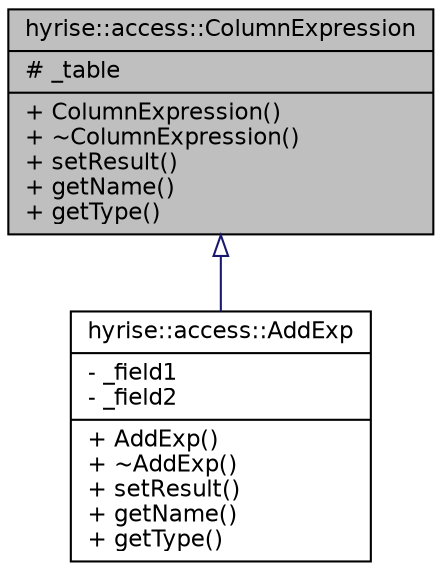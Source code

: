 digraph "hyrise::access::ColumnExpression"
{
  edge [fontname="Helvetica",fontsize="11",labelfontname="Helvetica",labelfontsize="11"];
  node [fontname="Helvetica",fontsize="11",shape=record];
  Node1 [label="{hyrise::access::ColumnExpression\n|# _table\l|+ ColumnExpression()\l+ ~ColumnExpression()\l+ setResult()\l+ getName()\l+ getType()\l}",height=0.2,width=0.4,color="black", fillcolor="grey75", style="filled" fontcolor="black"];
  Node1 -> Node2 [dir="back",color="midnightblue",fontsize="11",style="solid",arrowtail="onormal",fontname="Helvetica"];
  Node2 [label="{hyrise::access::AddExp\n|- _field1\l- _field2\l|+ AddExp()\l+ ~AddExp()\l+ setResult()\l+ getName()\l+ getType()\l}",height=0.2,width=0.4,color="black", fillcolor="white", style="filled",URL="$classhyrise_1_1access_1_1_add_exp.html"];
}
